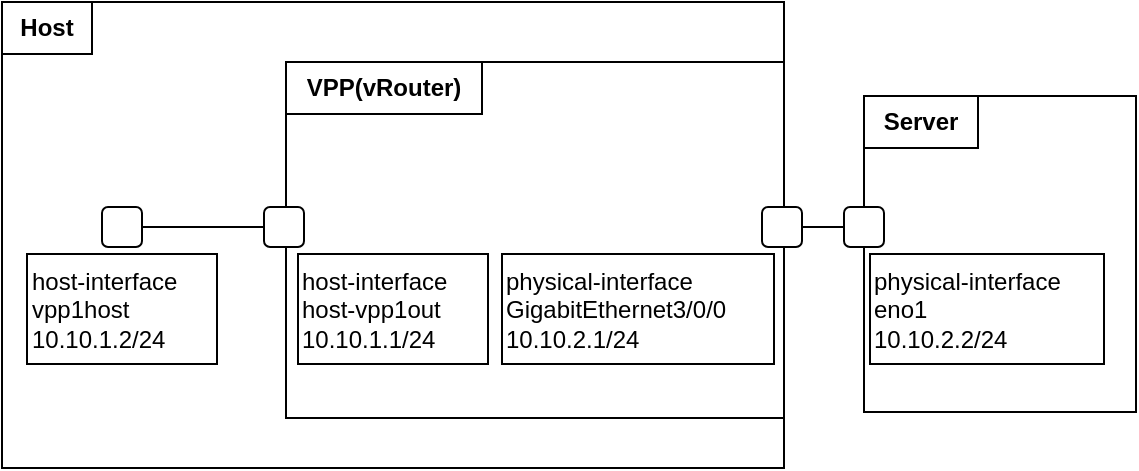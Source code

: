 <mxfile version="20.7.4" type="github">
  <diagram id="q-746W3u899WgqtwJKMJ" name="第 1 页">
    <mxGraphModel dx="602" dy="351" grid="0" gridSize="10" guides="1" tooltips="1" connect="1" arrows="1" fold="1" page="1" pageScale="1" pageWidth="850" pageHeight="1100" math="0" shadow="0">
      <root>
        <mxCell id="0" />
        <mxCell id="1" parent="0" />
        <mxCell id="vTXIDOhRVQIvOe1bJ5i0-1" value="" style="rounded=0;whiteSpace=wrap;html=1;" vertex="1" parent="1">
          <mxGeometry x="485" y="321" width="136" height="158" as="geometry" />
        </mxCell>
        <mxCell id="vTXIDOhRVQIvOe1bJ5i0-2" value="" style="rounded=0;whiteSpace=wrap;html=1;" vertex="1" parent="1">
          <mxGeometry x="54" y="274" width="391" height="233" as="geometry" />
        </mxCell>
        <mxCell id="vTXIDOhRVQIvOe1bJ5i0-5" value="" style="rounded=0;whiteSpace=wrap;html=1;" vertex="1" parent="1">
          <mxGeometry x="196" y="304" width="249" height="178" as="geometry" />
        </mxCell>
        <mxCell id="vTXIDOhRVQIvOe1bJ5i0-17" style="edgeStyle=orthogonalEdgeStyle;rounded=0;orthogonalLoop=1;jettySize=auto;html=1;exitX=1;exitY=0.5;exitDx=0;exitDy=0;entryX=0;entryY=0.5;entryDx=0;entryDy=0;endArrow=none;endFill=0;" edge="1" parent="1" source="vTXIDOhRVQIvOe1bJ5i0-3" target="vTXIDOhRVQIvOe1bJ5i0-4">
          <mxGeometry relative="1" as="geometry" />
        </mxCell>
        <mxCell id="vTXIDOhRVQIvOe1bJ5i0-3" value="" style="rounded=1;whiteSpace=wrap;html=1;" vertex="1" parent="1">
          <mxGeometry x="434" y="376.5" width="20" height="20" as="geometry" />
        </mxCell>
        <mxCell id="vTXIDOhRVQIvOe1bJ5i0-4" value="" style="rounded=1;whiteSpace=wrap;html=1;" vertex="1" parent="1">
          <mxGeometry x="475" y="376.5" width="20" height="20" as="geometry" />
        </mxCell>
        <mxCell id="vTXIDOhRVQIvOe1bJ5i0-6" value="" style="rounded=1;whiteSpace=wrap;html=1;" vertex="1" parent="1">
          <mxGeometry x="185" y="376.5" width="20" height="20" as="geometry" />
        </mxCell>
        <mxCell id="vTXIDOhRVQIvOe1bJ5i0-18" style="edgeStyle=orthogonalEdgeStyle;rounded=0;orthogonalLoop=1;jettySize=auto;html=1;exitX=1;exitY=0.5;exitDx=0;exitDy=0;entryX=0;entryY=0.5;entryDx=0;entryDy=0;endArrow=none;endFill=0;" edge="1" parent="1" source="vTXIDOhRVQIvOe1bJ5i0-7" target="vTXIDOhRVQIvOe1bJ5i0-6">
          <mxGeometry relative="1" as="geometry" />
        </mxCell>
        <mxCell id="vTXIDOhRVQIvOe1bJ5i0-7" value="" style="rounded=1;whiteSpace=wrap;html=1;" vertex="1" parent="1">
          <mxGeometry x="104" y="376.5" width="20" height="20" as="geometry" />
        </mxCell>
        <mxCell id="vTXIDOhRVQIvOe1bJ5i0-8" value="&lt;b&gt;VPP(vRouter)&lt;/b&gt;" style="text;html=1;strokeColor=default;fillColor=none;align=center;verticalAlign=middle;whiteSpace=wrap;rounded=0;" vertex="1" parent="1">
          <mxGeometry x="196" y="304" width="98" height="26" as="geometry" />
        </mxCell>
        <mxCell id="vTXIDOhRVQIvOe1bJ5i0-9" value="&lt;b&gt;Host&lt;/b&gt;" style="text;html=1;strokeColor=default;fillColor=none;align=center;verticalAlign=middle;whiteSpace=wrap;rounded=0;" vertex="1" parent="1">
          <mxGeometry x="54" y="274" width="45" height="26" as="geometry" />
        </mxCell>
        <mxCell id="vTXIDOhRVQIvOe1bJ5i0-10" value="&lt;b&gt;Server&lt;/b&gt;" style="text;html=1;strokeColor=default;fillColor=none;align=center;verticalAlign=middle;whiteSpace=wrap;rounded=0;" vertex="1" parent="1">
          <mxGeometry x="485" y="321" width="57" height="26" as="geometry" />
        </mxCell>
        <mxCell id="vTXIDOhRVQIvOe1bJ5i0-11" value="&lt;div align=&quot;left&quot;&gt;host-interface&lt;/div&gt;&lt;div align=&quot;left&quot;&gt;vpp1host&lt;br&gt;&lt;/div&gt;&lt;div align=&quot;left&quot;&gt;10.10.1.2/24&lt;/div&gt;" style="text;html=1;strokeColor=default;fillColor=none;align=left;verticalAlign=middle;whiteSpace=wrap;rounded=0;" vertex="1" parent="1">
          <mxGeometry x="66.5" y="400" width="95" height="55" as="geometry" />
        </mxCell>
        <mxCell id="vTXIDOhRVQIvOe1bJ5i0-12" value="&lt;div align=&quot;left&quot;&gt;host-interface&lt;/div&gt;&lt;div align=&quot;left&quot;&gt;host-vpp1out&lt;br&gt;&lt;/div&gt;&lt;div align=&quot;left&quot;&gt;10.10.1.1/24&lt;/div&gt;" style="text;html=1;strokeColor=default;fillColor=none;align=left;verticalAlign=middle;whiteSpace=wrap;rounded=0;" vertex="1" parent="1">
          <mxGeometry x="202" y="400" width="95" height="55" as="geometry" />
        </mxCell>
        <mxCell id="vTXIDOhRVQIvOe1bJ5i0-13" value="physical-interface&lt;div align=&quot;left&quot;&gt;GigabitEthernet3/0/0&lt;br&gt;&lt;/div&gt;&lt;div align=&quot;left&quot;&gt;10.10.2.1/24&lt;br&gt;&lt;/div&gt;" style="text;html=1;strokeColor=default;fillColor=none;align=left;verticalAlign=middle;whiteSpace=wrap;rounded=0;" vertex="1" parent="1">
          <mxGeometry x="304" y="400" width="136" height="55" as="geometry" />
        </mxCell>
        <mxCell id="vTXIDOhRVQIvOe1bJ5i0-14" value="&lt;div align=&quot;left&quot;&gt;physical-interface&lt;/div&gt;&lt;div align=&quot;left&quot;&gt;eno1&lt;br&gt;&lt;/div&gt;&lt;div align=&quot;left&quot;&gt;10.10.2.2/24&lt;br&gt;&lt;/div&gt;" style="text;html=1;strokeColor=default;fillColor=none;align=left;verticalAlign=middle;whiteSpace=wrap;rounded=0;" vertex="1" parent="1">
          <mxGeometry x="488" y="400" width="117" height="55" as="geometry" />
        </mxCell>
      </root>
    </mxGraphModel>
  </diagram>
</mxfile>
